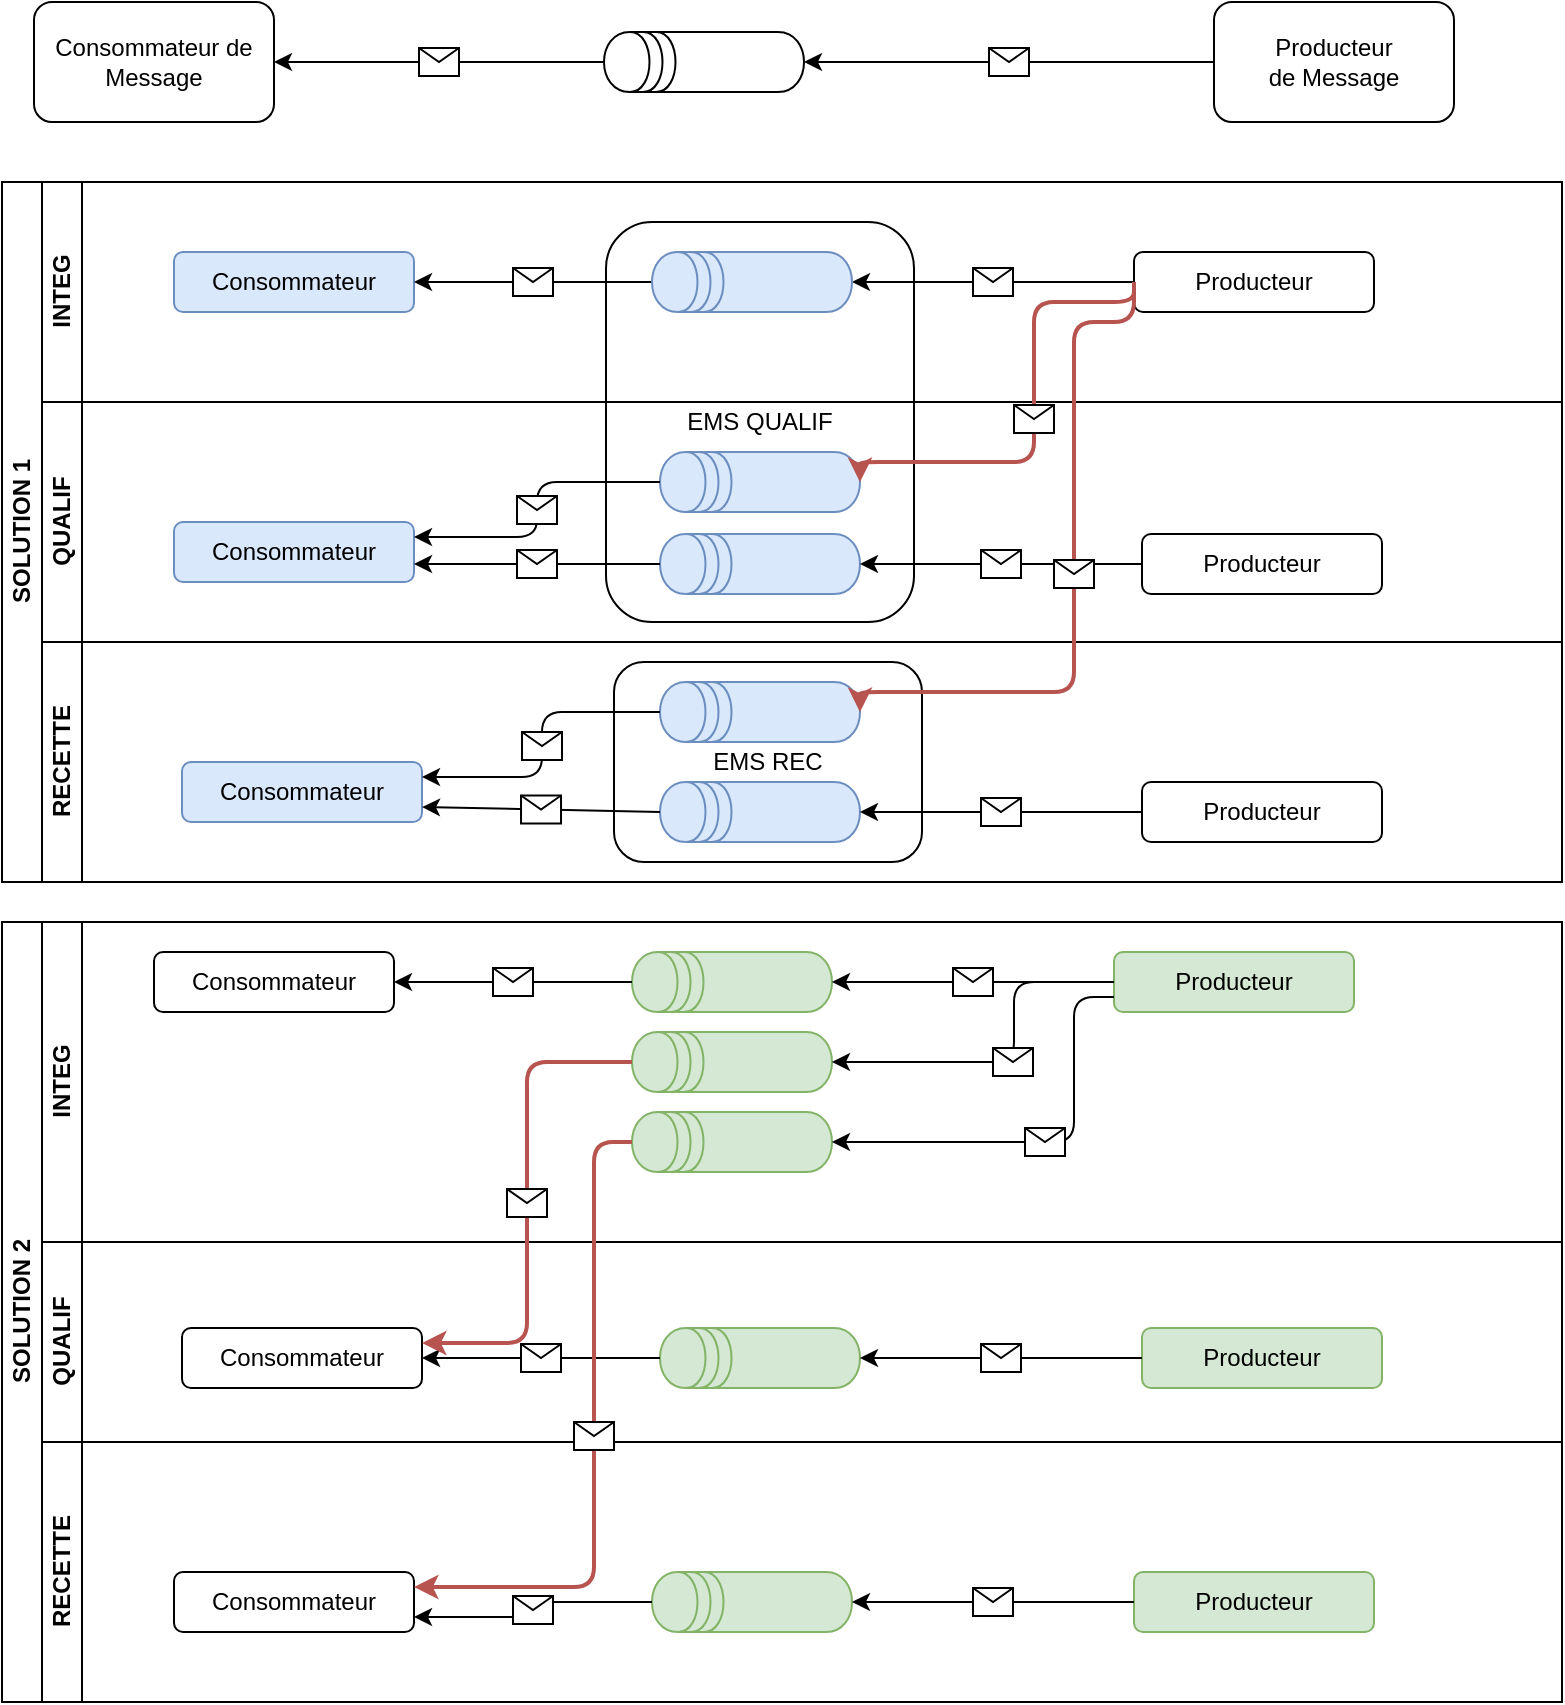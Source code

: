 <mxfile version="14.2.7" type="github">
  <diagram id="DB7DYyGe6dCBV-LKf9_g" name="Page-1">
    <mxGraphModel dx="1117" dy="537" grid="1" gridSize="10" guides="1" tooltips="1" connect="1" arrows="1" fold="1" page="1" pageScale="1" pageWidth="827" pageHeight="1169" math="0" shadow="0">
      <root>
        <mxCell id="0" />
        <mxCell id="1" parent="0" />
        <mxCell id="XuUBlldkIkATHeK3EOdW-38" value="EMS QUALIF" style="rounded=1;whiteSpace=wrap;html=1;" vertex="1" parent="1">
          <mxGeometry x="326" y="130" width="154" height="200" as="geometry" />
        </mxCell>
        <mxCell id="Vw3KiEQnQfza69MFVmrH-1" value="Consommateur de Message" style="rounded=1;whiteSpace=wrap;html=1;" parent="1" vertex="1">
          <mxGeometry x="40" y="20" width="120" height="60" as="geometry" />
        </mxCell>
        <mxCell id="Vw3KiEQnQfza69MFVmrH-3" value="&lt;div&gt;Producteur&lt;/div&gt;&lt;div&gt;de Message&lt;br&gt;&lt;/div&gt;" style="rounded=1;whiteSpace=wrap;html=1;" parent="1" vertex="1">
          <mxGeometry x="630" y="20" width="120" height="60" as="geometry" />
        </mxCell>
        <mxCell id="Vw3KiEQnQfza69MFVmrH-16" value="" style="shape=datastore;whiteSpace=wrap;html=1;rotation=-90;" parent="1" vertex="1">
          <mxGeometry x="360" width="30" height="100" as="geometry" />
        </mxCell>
        <mxCell id="yvAMT9Jdo3WJvmyWWWsH-12" value="SOLUTION 1" style="swimlane;html=1;childLayout=stackLayout;resizeParent=1;resizeParentMax=0;horizontal=0;startSize=20;horizontalStack=0;" parent="1" vertex="1">
          <mxGeometry x="24" y="110" width="780" height="350" as="geometry" />
        </mxCell>
        <mxCell id="yvAMT9Jdo3WJvmyWWWsH-13" value="INTEG" style="swimlane;html=1;startSize=20;horizontal=0;" parent="yvAMT9Jdo3WJvmyWWWsH-12" vertex="1">
          <mxGeometry x="20" width="760" height="110" as="geometry" />
        </mxCell>
        <mxCell id="fmMvQ1CZ4i4TI4SBkcEm-39" value="Consommateur" style="rounded=1;whiteSpace=wrap;html=1;fillColor=#dae8fc;strokeColor=#6c8ebf;" parent="yvAMT9Jdo3WJvmyWWWsH-13" vertex="1">
          <mxGeometry x="66" y="35" width="120" height="30" as="geometry" />
        </mxCell>
        <mxCell id="fmMvQ1CZ4i4TI4SBkcEm-40" value="Producteur" style="rounded=1;whiteSpace=wrap;html=1;" parent="yvAMT9Jdo3WJvmyWWWsH-13" vertex="1">
          <mxGeometry x="546" y="35" width="120" height="30" as="geometry" />
        </mxCell>
        <mxCell id="fmMvQ1CZ4i4TI4SBkcEm-42" value="" style="endArrow=classic;html=1;strokeColor=#000000;entryX=1;entryY=0.5;entryDx=0;entryDy=0;exitX=0.5;exitY=0;exitDx=0;exitDy=0;" parent="yvAMT9Jdo3WJvmyWWWsH-13" source="fmMvQ1CZ4i4TI4SBkcEm-41" target="fmMvQ1CZ4i4TI4SBkcEm-39" edge="1">
          <mxGeometry relative="1" as="geometry">
            <mxPoint x="385" y="122" as="sourcePoint" />
            <mxPoint x="285" y="122" as="targetPoint" />
          </mxGeometry>
        </mxCell>
        <mxCell id="fmMvQ1CZ4i4TI4SBkcEm-43" value="" style="shape=message;html=1;outlineConnect=0;" parent="fmMvQ1CZ4i4TI4SBkcEm-42" vertex="1">
          <mxGeometry width="20" height="14" relative="1" as="geometry">
            <mxPoint x="-10" y="-7" as="offset" />
          </mxGeometry>
        </mxCell>
        <mxCell id="fmMvQ1CZ4i4TI4SBkcEm-44" value="" style="endArrow=classic;html=1;strokeColor=#000000;entryX=0.5;entryY=1;entryDx=0;entryDy=0;exitX=0;exitY=0.5;exitDx=0;exitDy=0;" parent="yvAMT9Jdo3WJvmyWWWsH-13" source="fmMvQ1CZ4i4TI4SBkcEm-40" target="fmMvQ1CZ4i4TI4SBkcEm-41" edge="1">
          <mxGeometry relative="1" as="geometry">
            <mxPoint x="590" y="92" as="sourcePoint" />
            <mxPoint x="425" y="92" as="targetPoint" />
          </mxGeometry>
        </mxCell>
        <mxCell id="fmMvQ1CZ4i4TI4SBkcEm-45" value="" style="shape=message;html=1;outlineConnect=0;" parent="fmMvQ1CZ4i4TI4SBkcEm-44" vertex="1">
          <mxGeometry width="20" height="14" relative="1" as="geometry">
            <mxPoint x="-10" y="-7" as="offset" />
          </mxGeometry>
        </mxCell>
        <mxCell id="fmMvQ1CZ4i4TI4SBkcEm-41" value="" style="shape=datastore;whiteSpace=wrap;html=1;rotation=-90;fillColor=#dae8fc;strokeColor=#6c8ebf;" parent="yvAMT9Jdo3WJvmyWWWsH-13" vertex="1">
          <mxGeometry x="340" width="30" height="100" as="geometry" />
        </mxCell>
        <mxCell id="yvAMT9Jdo3WJvmyWWWsH-14" value="QUALIF" style="swimlane;html=1;startSize=20;horizontal=0;" parent="yvAMT9Jdo3WJvmyWWWsH-12" vertex="1">
          <mxGeometry x="20" y="110" width="760" height="120" as="geometry" />
        </mxCell>
        <mxCell id="fmMvQ1CZ4i4TI4SBkcEm-46" value="Consommateur" style="rounded=1;whiteSpace=wrap;html=1;fillColor=#dae8fc;strokeColor=#6c8ebf;" parent="yvAMT9Jdo3WJvmyWWWsH-14" vertex="1">
          <mxGeometry x="66" y="60" width="120" height="30" as="geometry" />
        </mxCell>
        <mxCell id="fmMvQ1CZ4i4TI4SBkcEm-47" value="Producteur" style="rounded=1;whiteSpace=wrap;html=1;" parent="yvAMT9Jdo3WJvmyWWWsH-14" vertex="1">
          <mxGeometry x="550" y="66" width="120" height="30" as="geometry" />
        </mxCell>
        <mxCell id="fmMvQ1CZ4i4TI4SBkcEm-48" value="" style="shape=datastore;whiteSpace=wrap;html=1;rotation=-90;fillColor=#dae8fc;strokeColor=#6c8ebf;" parent="yvAMT9Jdo3WJvmyWWWsH-14" vertex="1">
          <mxGeometry x="344" y="31" width="30" height="100" as="geometry" />
        </mxCell>
        <mxCell id="fmMvQ1CZ4i4TI4SBkcEm-49" value="" style="endArrow=classic;html=1;strokeColor=#000000;exitX=0.5;exitY=0;exitDx=0;exitDy=0;" parent="yvAMT9Jdo3WJvmyWWWsH-14" source="fmMvQ1CZ4i4TI4SBkcEm-48" edge="1">
          <mxGeometry relative="1" as="geometry">
            <mxPoint x="345" y="-518" as="sourcePoint" />
            <mxPoint x="186" y="81" as="targetPoint" />
          </mxGeometry>
        </mxCell>
        <mxCell id="fmMvQ1CZ4i4TI4SBkcEm-50" value="" style="shape=message;html=1;outlineConnect=0;" parent="fmMvQ1CZ4i4TI4SBkcEm-49" vertex="1">
          <mxGeometry width="20" height="14" relative="1" as="geometry">
            <mxPoint x="-10" y="-7" as="offset" />
          </mxGeometry>
        </mxCell>
        <mxCell id="fmMvQ1CZ4i4TI4SBkcEm-51" value="" style="endArrow=classic;html=1;strokeColor=#000000;entryX=0.5;entryY=1;entryDx=0;entryDy=0;exitX=0;exitY=0.5;exitDx=0;exitDy=0;" parent="yvAMT9Jdo3WJvmyWWWsH-14" source="fmMvQ1CZ4i4TI4SBkcEm-47" target="fmMvQ1CZ4i4TI4SBkcEm-48" edge="1">
          <mxGeometry relative="1" as="geometry">
            <mxPoint x="550" y="-557" as="sourcePoint" />
            <mxPoint x="385" y="-557" as="targetPoint" />
          </mxGeometry>
        </mxCell>
        <mxCell id="fmMvQ1CZ4i4TI4SBkcEm-52" value="" style="shape=message;html=1;outlineConnect=0;" parent="fmMvQ1CZ4i4TI4SBkcEm-51" vertex="1">
          <mxGeometry width="20" height="14" relative="1" as="geometry">
            <mxPoint x="-10" y="-7" as="offset" />
          </mxGeometry>
        </mxCell>
        <mxCell id="fmMvQ1CZ4i4TI4SBkcEm-62" value="" style="shape=datastore;whiteSpace=wrap;html=1;rotation=-90;fillColor=#dae8fc;strokeColor=#6c8ebf;" parent="yvAMT9Jdo3WJvmyWWWsH-14" vertex="1">
          <mxGeometry x="344" y="-10" width="30" height="100" as="geometry" />
        </mxCell>
        <mxCell id="fmMvQ1CZ4i4TI4SBkcEm-63" value="" style="endArrow=classic;html=1;strokeColor=#000000;exitX=0.5;exitY=0;exitDx=0;exitDy=0;entryX=1;entryY=0.25;entryDx=0;entryDy=0;edgeStyle=orthogonalEdgeStyle;" parent="yvAMT9Jdo3WJvmyWWWsH-14" source="fmMvQ1CZ4i4TI4SBkcEm-62" target="fmMvQ1CZ4i4TI4SBkcEm-46" edge="1">
          <mxGeometry relative="1" as="geometry">
            <mxPoint x="309" y="90" as="sourcePoint" />
            <mxPoint x="190" y="90" as="targetPoint" />
          </mxGeometry>
        </mxCell>
        <mxCell id="fmMvQ1CZ4i4TI4SBkcEm-64" value="" style="shape=message;html=1;outlineConnect=0;" parent="fmMvQ1CZ4i4TI4SBkcEm-63" vertex="1">
          <mxGeometry width="20" height="14" relative="1" as="geometry">
            <mxPoint x="-10" y="-7" as="offset" />
          </mxGeometry>
        </mxCell>
        <mxCell id="yvAMT9Jdo3WJvmyWWWsH-15" value="RECETTE" style="swimlane;html=1;startSize=20;horizontal=0;" parent="yvAMT9Jdo3WJvmyWWWsH-12" vertex="1">
          <mxGeometry x="20" y="230" width="760" height="120" as="geometry" />
        </mxCell>
        <mxCell id="XuUBlldkIkATHeK3EOdW-1" value="EMS REC" style="rounded=1;whiteSpace=wrap;html=1;" vertex="1" parent="yvAMT9Jdo3WJvmyWWWsH-15">
          <mxGeometry x="286" y="10" width="154" height="100" as="geometry" />
        </mxCell>
        <mxCell id="fmMvQ1CZ4i4TI4SBkcEm-53" value="Consommateur" style="rounded=1;whiteSpace=wrap;html=1;fillColor=#dae8fc;strokeColor=#6c8ebf;" parent="yvAMT9Jdo3WJvmyWWWsH-15" vertex="1">
          <mxGeometry x="70" y="60" width="120" height="30" as="geometry" />
        </mxCell>
        <mxCell id="fmMvQ1CZ4i4TI4SBkcEm-54" value="Producteur" style="rounded=1;whiteSpace=wrap;html=1;" parent="yvAMT9Jdo3WJvmyWWWsH-15" vertex="1">
          <mxGeometry x="550" y="70" width="120" height="30" as="geometry" />
        </mxCell>
        <mxCell id="fmMvQ1CZ4i4TI4SBkcEm-55" value="" style="shape=datastore;whiteSpace=wrap;html=1;rotation=-90;fillColor=#dae8fc;strokeColor=#6c8ebf;" parent="yvAMT9Jdo3WJvmyWWWsH-15" vertex="1">
          <mxGeometry x="344" y="35" width="30" height="100" as="geometry" />
        </mxCell>
        <mxCell id="fmMvQ1CZ4i4TI4SBkcEm-56" value="" style="endArrow=classic;html=1;strokeColor=#000000;entryX=1;entryY=0.75;entryDx=0;entryDy=0;exitX=0.5;exitY=0;exitDx=0;exitDy=0;" parent="yvAMT9Jdo3WJvmyWWWsH-15" source="fmMvQ1CZ4i4TI4SBkcEm-55" target="fmMvQ1CZ4i4TI4SBkcEm-53" edge="1">
          <mxGeometry relative="1" as="geometry">
            <mxPoint x="345" y="-523" as="sourcePoint" />
            <mxPoint x="245" y="-523" as="targetPoint" />
          </mxGeometry>
        </mxCell>
        <mxCell id="fmMvQ1CZ4i4TI4SBkcEm-57" value="" style="shape=message;html=1;outlineConnect=0;" parent="fmMvQ1CZ4i4TI4SBkcEm-56" vertex="1">
          <mxGeometry width="20" height="14" relative="1" as="geometry">
            <mxPoint x="-10" y="-7" as="offset" />
          </mxGeometry>
        </mxCell>
        <mxCell id="fmMvQ1CZ4i4TI4SBkcEm-58" value="" style="endArrow=classic;html=1;strokeColor=#000000;entryX=0.5;entryY=1;entryDx=0;entryDy=0;exitX=0;exitY=0.5;exitDx=0;exitDy=0;" parent="yvAMT9Jdo3WJvmyWWWsH-15" source="fmMvQ1CZ4i4TI4SBkcEm-54" target="fmMvQ1CZ4i4TI4SBkcEm-55" edge="1">
          <mxGeometry relative="1" as="geometry">
            <mxPoint x="550" y="-553" as="sourcePoint" />
            <mxPoint x="385" y="-553" as="targetPoint" />
          </mxGeometry>
        </mxCell>
        <mxCell id="fmMvQ1CZ4i4TI4SBkcEm-59" value="" style="shape=message;html=1;outlineConnect=0;" parent="fmMvQ1CZ4i4TI4SBkcEm-58" vertex="1">
          <mxGeometry width="20" height="14" relative="1" as="geometry">
            <mxPoint x="-10" y="-7" as="offset" />
          </mxGeometry>
        </mxCell>
        <mxCell id="fmMvQ1CZ4i4TI4SBkcEm-65" value="" style="shape=datastore;whiteSpace=wrap;html=1;rotation=-90;fillColor=#dae8fc;strokeColor=#6c8ebf;" parent="yvAMT9Jdo3WJvmyWWWsH-15" vertex="1">
          <mxGeometry x="344" y="-15" width="30" height="100" as="geometry" />
        </mxCell>
        <mxCell id="fmMvQ1CZ4i4TI4SBkcEm-66" value="" style="endArrow=classic;html=1;strokeColor=#000000;exitX=0.5;exitY=0;exitDx=0;exitDy=0;entryX=1;entryY=0.25;entryDx=0;entryDy=0;edgeStyle=orthogonalEdgeStyle;" parent="yvAMT9Jdo3WJvmyWWWsH-15" source="fmMvQ1CZ4i4TI4SBkcEm-65" target="fmMvQ1CZ4i4TI4SBkcEm-53" edge="1">
          <mxGeometry relative="1" as="geometry">
            <mxPoint x="313" y="-115" as="sourcePoint" />
            <mxPoint x="194" y="-72.5" as="targetPoint" />
            <Array as="points">
              <mxPoint x="250" y="35" />
              <mxPoint x="250" y="68" />
            </Array>
          </mxGeometry>
        </mxCell>
        <mxCell id="fmMvQ1CZ4i4TI4SBkcEm-67" value="" style="shape=message;html=1;outlineConnect=0;" parent="fmMvQ1CZ4i4TI4SBkcEm-66" vertex="1">
          <mxGeometry width="20" height="14" relative="1" as="geometry">
            <mxPoint x="-10" y="-7" as="offset" />
          </mxGeometry>
        </mxCell>
        <mxCell id="fmMvQ1CZ4i4TI4SBkcEm-60" value="" style="endArrow=classic;html=1;strokeColor=#b85450;entryX=0.5;entryY=1;entryDx=0;entryDy=0;exitX=0;exitY=0.5;exitDx=0;exitDy=0;edgeStyle=orthogonalEdgeStyle;fillColor=#f8cecc;strokeWidth=2;" parent="yvAMT9Jdo3WJvmyWWWsH-12" source="fmMvQ1CZ4i4TI4SBkcEm-40" target="fmMvQ1CZ4i4TI4SBkcEm-62" edge="1">
          <mxGeometry relative="1" as="geometry">
            <mxPoint x="566" y="70" as="sourcePoint" />
            <mxPoint x="425" y="70" as="targetPoint" />
            <Array as="points">
              <mxPoint x="566" y="60" />
              <mxPoint x="516" y="60" />
              <mxPoint x="516" y="140" />
            </Array>
          </mxGeometry>
        </mxCell>
        <mxCell id="fmMvQ1CZ4i4TI4SBkcEm-61" value="" style="shape=message;html=1;outlineConnect=0;" parent="fmMvQ1CZ4i4TI4SBkcEm-60" vertex="1">
          <mxGeometry width="20" height="14" relative="1" as="geometry">
            <mxPoint x="-10" y="-7" as="offset" />
          </mxGeometry>
        </mxCell>
        <mxCell id="yvAMT9Jdo3WJvmyWWWsH-21" value="" style="endArrow=classic;html=1;strokeColor=#000000;entryX=1;entryY=0.5;entryDx=0;entryDy=0;exitX=0.5;exitY=0;exitDx=0;exitDy=0;" parent="1" source="Vw3KiEQnQfza69MFVmrH-16" target="Vw3KiEQnQfza69MFVmrH-1" edge="1">
          <mxGeometry relative="1" as="geometry">
            <mxPoint x="400" y="122" as="sourcePoint" />
            <mxPoint x="300" y="122" as="targetPoint" />
          </mxGeometry>
        </mxCell>
        <mxCell id="yvAMT9Jdo3WJvmyWWWsH-22" value="" style="shape=message;html=1;outlineConnect=0;" parent="yvAMT9Jdo3WJvmyWWWsH-21" vertex="1">
          <mxGeometry width="20" height="14" relative="1" as="geometry">
            <mxPoint x="-10" y="-7" as="offset" />
          </mxGeometry>
        </mxCell>
        <mxCell id="yvAMT9Jdo3WJvmyWWWsH-23" value="" style="endArrow=classic;html=1;strokeColor=#000000;entryX=0.5;entryY=1;entryDx=0;entryDy=0;exitX=0;exitY=0.5;exitDx=0;exitDy=0;" parent="1" source="Vw3KiEQnQfza69MFVmrH-3" target="Vw3KiEQnQfza69MFVmrH-16" edge="1">
          <mxGeometry relative="1" as="geometry">
            <mxPoint x="605" y="92" as="sourcePoint" />
            <mxPoint x="440" y="92" as="targetPoint" />
          </mxGeometry>
        </mxCell>
        <mxCell id="yvAMT9Jdo3WJvmyWWWsH-24" value="" style="shape=message;html=1;outlineConnect=0;" parent="yvAMT9Jdo3WJvmyWWWsH-23" vertex="1">
          <mxGeometry width="20" height="14" relative="1" as="geometry">
            <mxPoint x="-10" y="-7" as="offset" />
          </mxGeometry>
        </mxCell>
        <mxCell id="fmMvQ1CZ4i4TI4SBkcEm-70" value="" style="endArrow=classic;html=1;strokeColor=#b85450;entryX=0.5;entryY=1;entryDx=0;entryDy=0;edgeStyle=orthogonalEdgeStyle;fillColor=#f8cecc;strokeWidth=2;" parent="1" target="fmMvQ1CZ4i4TI4SBkcEm-65" edge="1">
          <mxGeometry relative="1" as="geometry">
            <mxPoint x="590" y="160" as="sourcePoint" />
            <mxPoint x="453" y="290" as="targetPoint" />
            <Array as="points">
              <mxPoint x="590" y="180" />
              <mxPoint x="560" y="180" />
              <mxPoint x="560" y="365" />
            </Array>
          </mxGeometry>
        </mxCell>
        <mxCell id="fmMvQ1CZ4i4TI4SBkcEm-71" value="" style="shape=message;html=1;outlineConnect=0;" parent="fmMvQ1CZ4i4TI4SBkcEm-70" vertex="1">
          <mxGeometry width="20" height="14" relative="1" as="geometry">
            <mxPoint x="-10" y="-7" as="offset" />
          </mxGeometry>
        </mxCell>
        <mxCell id="oGJNYj7Nt6y7PcLKT3CM-1" value="SOLUTION 2" style="swimlane;html=1;childLayout=stackLayout;resizeParent=1;resizeParentMax=0;horizontal=0;startSize=20;horizontalStack=0;" parent="1" vertex="1">
          <mxGeometry x="24" y="480" width="780" height="390" as="geometry" />
        </mxCell>
        <mxCell id="oGJNYj7Nt6y7PcLKT3CM-2" value="INTEG" style="swimlane;html=1;startSize=20;horizontal=0;" parent="oGJNYj7Nt6y7PcLKT3CM-1" vertex="1">
          <mxGeometry x="20" width="760" height="160" as="geometry" />
        </mxCell>
        <mxCell id="oGJNYj7Nt6y7PcLKT3CM-3" value="Consommateur" style="rounded=1;whiteSpace=wrap;html=1;" parent="oGJNYj7Nt6y7PcLKT3CM-2" vertex="1">
          <mxGeometry x="56" y="15" width="120" height="30" as="geometry" />
        </mxCell>
        <mxCell id="oGJNYj7Nt6y7PcLKT3CM-4" value="Producteur" style="rounded=1;whiteSpace=wrap;html=1;fillColor=#d5e8d4;strokeColor=#82b366;" parent="oGJNYj7Nt6y7PcLKT3CM-2" vertex="1">
          <mxGeometry x="536" y="15" width="120" height="30" as="geometry" />
        </mxCell>
        <mxCell id="oGJNYj7Nt6y7PcLKT3CM-5" value="" style="shape=datastore;whiteSpace=wrap;html=1;rotation=-90;fillColor=#d5e8d4;strokeColor=#82b366;" parent="oGJNYj7Nt6y7PcLKT3CM-2" vertex="1">
          <mxGeometry x="330" y="-20" width="30" height="100" as="geometry" />
        </mxCell>
        <mxCell id="oGJNYj7Nt6y7PcLKT3CM-6" value="" style="endArrow=classic;html=1;strokeColor=#000000;entryX=1;entryY=0.5;entryDx=0;entryDy=0;exitX=0.5;exitY=0;exitDx=0;exitDy=0;" parent="oGJNYj7Nt6y7PcLKT3CM-2" source="oGJNYj7Nt6y7PcLKT3CM-5" target="oGJNYj7Nt6y7PcLKT3CM-3" edge="1">
          <mxGeometry relative="1" as="geometry">
            <mxPoint x="375" y="102" as="sourcePoint" />
            <mxPoint x="275" y="102" as="targetPoint" />
          </mxGeometry>
        </mxCell>
        <mxCell id="oGJNYj7Nt6y7PcLKT3CM-7" value="" style="shape=message;html=1;outlineConnect=0;" parent="oGJNYj7Nt6y7PcLKT3CM-6" vertex="1">
          <mxGeometry width="20" height="14" relative="1" as="geometry">
            <mxPoint x="-10" y="-7" as="offset" />
          </mxGeometry>
        </mxCell>
        <mxCell id="oGJNYj7Nt6y7PcLKT3CM-8" value="" style="endArrow=classic;html=1;strokeColor=#000000;entryX=0.5;entryY=1;entryDx=0;entryDy=0;exitX=0;exitY=0.5;exitDx=0;exitDy=0;" parent="oGJNYj7Nt6y7PcLKT3CM-2" source="oGJNYj7Nt6y7PcLKT3CM-4" target="oGJNYj7Nt6y7PcLKT3CM-5" edge="1">
          <mxGeometry relative="1" as="geometry">
            <mxPoint x="580" y="72" as="sourcePoint" />
            <mxPoint x="415" y="72" as="targetPoint" />
          </mxGeometry>
        </mxCell>
        <mxCell id="oGJNYj7Nt6y7PcLKT3CM-9" value="" style="shape=message;html=1;outlineConnect=0;" parent="oGJNYj7Nt6y7PcLKT3CM-8" vertex="1">
          <mxGeometry width="20" height="14" relative="1" as="geometry">
            <mxPoint x="-10" y="-7" as="offset" />
          </mxGeometry>
        </mxCell>
        <mxCell id="oGJNYj7Nt6y7PcLKT3CM-18" value="" style="shape=datastore;whiteSpace=wrap;html=1;rotation=-90;fillColor=#d5e8d4;strokeColor=#82b366;" parent="oGJNYj7Nt6y7PcLKT3CM-2" vertex="1">
          <mxGeometry x="330" y="20" width="30" height="100" as="geometry" />
        </mxCell>
        <mxCell id="oGJNYj7Nt6y7PcLKT3CM-29" value="" style="shape=datastore;whiteSpace=wrap;html=1;rotation=-90;fillColor=#d5e8d4;strokeColor=#82b366;" parent="oGJNYj7Nt6y7PcLKT3CM-2" vertex="1">
          <mxGeometry x="330" y="60" width="30" height="100" as="geometry" />
        </mxCell>
        <mxCell id="oGJNYj7Nt6y7PcLKT3CM-34" value="" style="endArrow=classic;html=1;entryX=0.5;entryY=1;entryDx=0;entryDy=0;exitX=0;exitY=0.75;exitDx=0;exitDy=0;edgeStyle=orthogonalEdgeStyle;fillColor=#f8cecc;strokeWidth=1;" parent="oGJNYj7Nt6y7PcLKT3CM-2" source="oGJNYj7Nt6y7PcLKT3CM-4" target="oGJNYj7Nt6y7PcLKT3CM-29" edge="1">
          <mxGeometry relative="1" as="geometry">
            <mxPoint x="546" y="70" as="sourcePoint" />
            <mxPoint x="409" y="180" as="targetPoint" />
            <Array as="points">
              <mxPoint x="516" y="38" />
              <mxPoint x="516" y="110" />
            </Array>
          </mxGeometry>
        </mxCell>
        <mxCell id="oGJNYj7Nt6y7PcLKT3CM-35" value="" style="shape=message;html=1;outlineConnect=0;" parent="oGJNYj7Nt6y7PcLKT3CM-34" vertex="1">
          <mxGeometry width="20" height="14" relative="1" as="geometry">
            <mxPoint x="-10" y="-7" as="offset" />
          </mxGeometry>
        </mxCell>
        <mxCell id="oGJNYj7Nt6y7PcLKT3CM-10" value="QUALIF" style="swimlane;html=1;startSize=20;horizontal=0;" parent="oGJNYj7Nt6y7PcLKT3CM-1" vertex="1">
          <mxGeometry x="20" y="160" width="760" height="100" as="geometry" />
        </mxCell>
        <mxCell id="oGJNYj7Nt6y7PcLKT3CM-11" value="Consommateur" style="rounded=1;whiteSpace=wrap;html=1;" parent="oGJNYj7Nt6y7PcLKT3CM-10" vertex="1">
          <mxGeometry x="70" y="43" width="120" height="30" as="geometry" />
        </mxCell>
        <mxCell id="oGJNYj7Nt6y7PcLKT3CM-12" value="Producteur" style="rounded=1;whiteSpace=wrap;html=1;fillColor=#d5e8d4;strokeColor=#82b366;" parent="oGJNYj7Nt6y7PcLKT3CM-10" vertex="1">
          <mxGeometry x="550" y="43" width="120" height="30" as="geometry" />
        </mxCell>
        <mxCell id="oGJNYj7Nt6y7PcLKT3CM-13" value="" style="shape=datastore;whiteSpace=wrap;html=1;rotation=-90;fillColor=#d5e8d4;strokeColor=#82b366;" parent="oGJNYj7Nt6y7PcLKT3CM-10" vertex="1">
          <mxGeometry x="344" y="8" width="30" height="100" as="geometry" />
        </mxCell>
        <mxCell id="oGJNYj7Nt6y7PcLKT3CM-14" value="" style="endArrow=classic;html=1;strokeColor=#000000;exitX=0.5;exitY=0;exitDx=0;exitDy=0;" parent="oGJNYj7Nt6y7PcLKT3CM-10" source="oGJNYj7Nt6y7PcLKT3CM-13" edge="1">
          <mxGeometry relative="1" as="geometry">
            <mxPoint x="345" y="-550" as="sourcePoint" />
            <mxPoint x="190" y="58" as="targetPoint" />
          </mxGeometry>
        </mxCell>
        <mxCell id="oGJNYj7Nt6y7PcLKT3CM-15" value="" style="shape=message;html=1;outlineConnect=0;" parent="oGJNYj7Nt6y7PcLKT3CM-14" vertex="1">
          <mxGeometry width="20" height="14" relative="1" as="geometry">
            <mxPoint x="-10" y="-7" as="offset" />
          </mxGeometry>
        </mxCell>
        <mxCell id="oGJNYj7Nt6y7PcLKT3CM-16" value="" style="endArrow=classic;html=1;strokeColor=#000000;entryX=0.5;entryY=1;entryDx=0;entryDy=0;exitX=0;exitY=0.5;exitDx=0;exitDy=0;" parent="oGJNYj7Nt6y7PcLKT3CM-10" source="oGJNYj7Nt6y7PcLKT3CM-12" target="oGJNYj7Nt6y7PcLKT3CM-13" edge="1">
          <mxGeometry relative="1" as="geometry">
            <mxPoint x="550" y="-580" as="sourcePoint" />
            <mxPoint x="385" y="-580" as="targetPoint" />
          </mxGeometry>
        </mxCell>
        <mxCell id="oGJNYj7Nt6y7PcLKT3CM-17" value="" style="shape=message;html=1;outlineConnect=0;" parent="oGJNYj7Nt6y7PcLKT3CM-16" vertex="1">
          <mxGeometry width="20" height="14" relative="1" as="geometry">
            <mxPoint x="-10" y="-7" as="offset" />
          </mxGeometry>
        </mxCell>
        <mxCell id="oGJNYj7Nt6y7PcLKT3CM-21" value="RECETTE" style="swimlane;html=1;startSize=20;horizontal=0;" parent="oGJNYj7Nt6y7PcLKT3CM-1" vertex="1">
          <mxGeometry x="20" y="260" width="760" height="130" as="geometry" />
        </mxCell>
        <mxCell id="oGJNYj7Nt6y7PcLKT3CM-22" value="Consommateur" style="rounded=1;whiteSpace=wrap;html=1;" parent="oGJNYj7Nt6y7PcLKT3CM-21" vertex="1">
          <mxGeometry x="66" y="65" width="120" height="30" as="geometry" />
        </mxCell>
        <mxCell id="oGJNYj7Nt6y7PcLKT3CM-23" value="Producteur" style="rounded=1;whiteSpace=wrap;html=1;fillColor=#d5e8d4;strokeColor=#82b366;" parent="oGJNYj7Nt6y7PcLKT3CM-21" vertex="1">
          <mxGeometry x="546" y="65" width="120" height="30" as="geometry" />
        </mxCell>
        <mxCell id="oGJNYj7Nt6y7PcLKT3CM-24" value="" style="shape=datastore;whiteSpace=wrap;html=1;rotation=-90;fillColor=#d5e8d4;strokeColor=#82b366;" parent="oGJNYj7Nt6y7PcLKT3CM-21" vertex="1">
          <mxGeometry x="340" y="30" width="30" height="100" as="geometry" />
        </mxCell>
        <mxCell id="oGJNYj7Nt6y7PcLKT3CM-25" value="" style="endArrow=classic;html=1;strokeColor=#000000;entryX=1;entryY=0.75;entryDx=0;entryDy=0;exitX=0.5;exitY=0;exitDx=0;exitDy=0;edgeStyle=orthogonalEdgeStyle;" parent="oGJNYj7Nt6y7PcLKT3CM-21" source="oGJNYj7Nt6y7PcLKT3CM-24" target="oGJNYj7Nt6y7PcLKT3CM-22" edge="1">
          <mxGeometry relative="1" as="geometry">
            <mxPoint x="341" y="-528" as="sourcePoint" />
            <mxPoint x="241" y="-528" as="targetPoint" />
          </mxGeometry>
        </mxCell>
        <mxCell id="oGJNYj7Nt6y7PcLKT3CM-26" value="" style="shape=message;html=1;outlineConnect=0;" parent="oGJNYj7Nt6y7PcLKT3CM-25" vertex="1">
          <mxGeometry width="20" height="14" relative="1" as="geometry">
            <mxPoint x="-10" y="-7" as="offset" />
          </mxGeometry>
        </mxCell>
        <mxCell id="oGJNYj7Nt6y7PcLKT3CM-27" value="" style="endArrow=classic;html=1;strokeColor=#000000;entryX=0.5;entryY=1;entryDx=0;entryDy=0;exitX=0;exitY=0.5;exitDx=0;exitDy=0;" parent="oGJNYj7Nt6y7PcLKT3CM-21" source="oGJNYj7Nt6y7PcLKT3CM-23" target="oGJNYj7Nt6y7PcLKT3CM-24" edge="1">
          <mxGeometry relative="1" as="geometry">
            <mxPoint x="546" y="-558" as="sourcePoint" />
            <mxPoint x="381" y="-558" as="targetPoint" />
          </mxGeometry>
        </mxCell>
        <mxCell id="oGJNYj7Nt6y7PcLKT3CM-28" value="" style="shape=message;html=1;outlineConnect=0;" parent="oGJNYj7Nt6y7PcLKT3CM-27" vertex="1">
          <mxGeometry width="20" height="14" relative="1" as="geometry">
            <mxPoint x="-10" y="-7" as="offset" />
          </mxGeometry>
        </mxCell>
        <mxCell id="oGJNYj7Nt6y7PcLKT3CM-19" value="" style="endArrow=classic;html=1;strokeColor=#b85450;exitX=0.5;exitY=0;exitDx=0;exitDy=0;entryX=1;entryY=0.25;entryDx=0;entryDy=0;edgeStyle=orthogonalEdgeStyle;fillColor=#f8cecc;strokeWidth=2;" parent="oGJNYj7Nt6y7PcLKT3CM-1" source="oGJNYj7Nt6y7PcLKT3CM-18" target="oGJNYj7Nt6y7PcLKT3CM-11" edge="1">
          <mxGeometry relative="1" as="geometry">
            <mxPoint x="329" y="230" as="sourcePoint" />
            <mxPoint x="210" y="230" as="targetPoint" />
          </mxGeometry>
        </mxCell>
        <mxCell id="oGJNYj7Nt6y7PcLKT3CM-20" value="" style="shape=message;html=1;outlineConnect=0;" parent="oGJNYj7Nt6y7PcLKT3CM-19" vertex="1">
          <mxGeometry width="20" height="14" relative="1" as="geometry">
            <mxPoint x="-10" y="-7" as="offset" />
          </mxGeometry>
        </mxCell>
        <mxCell id="oGJNYj7Nt6y7PcLKT3CM-39" value="" style="endArrow=classic;html=1;strokeColor=#b85450;entryX=1;entryY=0.25;entryDx=0;entryDy=0;exitX=0.5;exitY=0;exitDx=0;exitDy=0;edgeStyle=orthogonalEdgeStyle;fillColor=#f8cecc;strokeWidth=2;" parent="oGJNYj7Nt6y7PcLKT3CM-1" source="oGJNYj7Nt6y7PcLKT3CM-29" target="oGJNYj7Nt6y7PcLKT3CM-22" edge="1">
          <mxGeometry relative="1" as="geometry">
            <mxPoint x="321" y="310" as="sourcePoint" />
            <mxPoint x="156" y="310" as="targetPoint" />
            <Array as="points">
              <mxPoint x="296" y="110" />
              <mxPoint x="296" y="333" />
            </Array>
          </mxGeometry>
        </mxCell>
        <mxCell id="oGJNYj7Nt6y7PcLKT3CM-40" value="" style="shape=message;html=1;outlineConnect=0;" parent="oGJNYj7Nt6y7PcLKT3CM-39" vertex="1">
          <mxGeometry width="20" height="14" relative="1" as="geometry">
            <mxPoint x="-10" y="-7" as="offset" />
          </mxGeometry>
        </mxCell>
        <mxCell id="oGJNYj7Nt6y7PcLKT3CM-32" value="" style="endArrow=classic;html=1;entryX=0.5;entryY=1;entryDx=0;entryDy=0;exitX=0;exitY=0.5;exitDx=0;exitDy=0;edgeStyle=orthogonalEdgeStyle;fillColor=#f8cecc;strokeWidth=1;" parent="1" target="oGJNYj7Nt6y7PcLKT3CM-18" edge="1">
          <mxGeometry relative="1" as="geometry">
            <mxPoint x="580" y="510" as="sourcePoint" />
            <mxPoint x="439" y="510" as="targetPoint" />
            <Array as="points">
              <mxPoint x="530" y="510" />
              <mxPoint x="530" y="550" />
            </Array>
          </mxGeometry>
        </mxCell>
        <mxCell id="oGJNYj7Nt6y7PcLKT3CM-33" value="" style="shape=message;html=1;outlineConnect=0;" parent="oGJNYj7Nt6y7PcLKT3CM-32" vertex="1">
          <mxGeometry width="20" height="14" relative="1" as="geometry">
            <mxPoint x="-10" y="-7" as="offset" />
          </mxGeometry>
        </mxCell>
      </root>
    </mxGraphModel>
  </diagram>
</mxfile>
